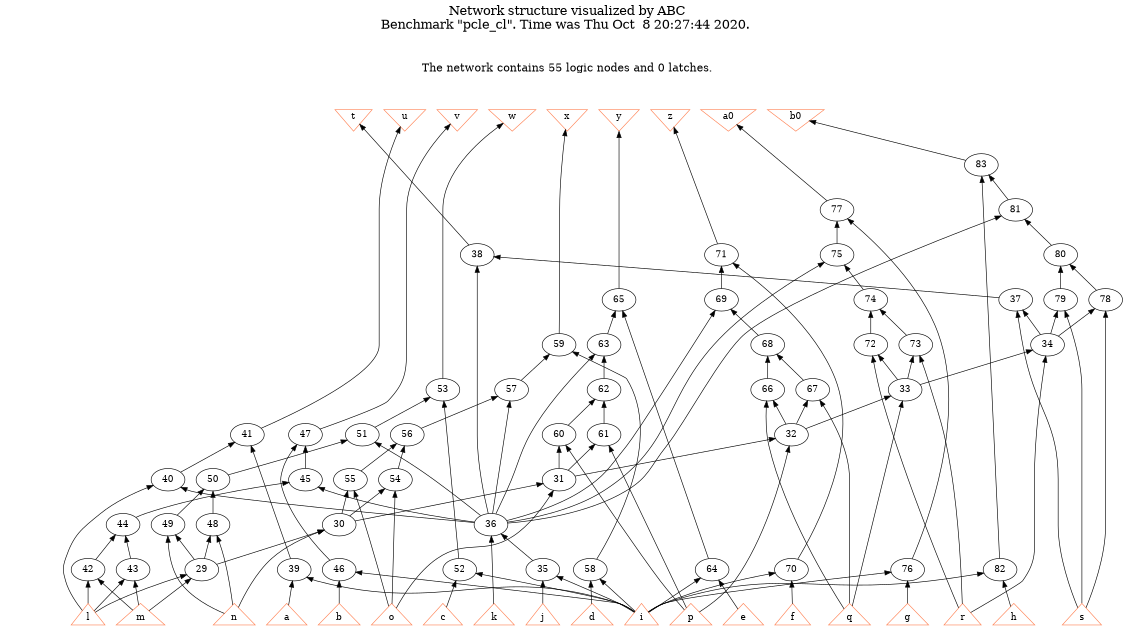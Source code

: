 # Network structure generated by ABC

digraph network {
size = "7.5,10";
center = true;
edge [dir = back];

{
  node [shape = plaintext];
  edge [style = invis];
  LevelTitle1 [label=""];
  LevelTitle2 [label=""];
  Level11 [label = ""];
  Level10 [label = ""];
  Level9 [label = ""];
  Level8 [label = ""];
  Level7 [label = ""];
  Level6 [label = ""];
  Level5 [label = ""];
  Level4 [label = ""];
  Level3 [label = ""];
  Level2 [label = ""];
  Level1 [label = ""];
  Level0 [label = ""];
  LevelTitle1 ->  LevelTitle2 ->  Level11 ->  Level10 ->  Level9 ->  Level8 ->  Level7 ->  Level6 ->  Level5 ->  Level4 ->  Level3 ->  Level2 ->  Level1 ->  Level0;
}

{
  rank = same;
  LevelTitle1;
  title1 [shape=plaintext,
          fontsize=20,
          fontname = "Times-Roman",
          label="Network structure visualized by ABC\nBenchmark \"pcle_cl\". Time was Thu Oct  8 20:27:44 2020. "
         ];
}

{
  rank = same;
  LevelTitle2;
  title2 [shape=plaintext,
          fontsize=18,
          fontname = "Times-Roman",
          label="The network contains 55 logic nodes and 0 latches.\n"
         ];
}

{
  rank = same;
  Level11;
  Node20 [label = "t", shape = invtriangle, color = coral, fillcolor = coral];
  Node21 [label = "u", shape = invtriangle, color = coral, fillcolor = coral];
  Node22 [label = "v", shape = invtriangle, color = coral, fillcolor = coral];
  Node23 [label = "w", shape = invtriangle, color = coral, fillcolor = coral];
  Node24 [label = "x", shape = invtriangle, color = coral, fillcolor = coral];
  Node25 [label = "y", shape = invtriangle, color = coral, fillcolor = coral];
  Node26 [label = "z", shape = invtriangle, color = coral, fillcolor = coral];
  Node27 [label = "a0", shape = invtriangle, color = coral, fillcolor = coral];
  Node28 [label = "b0", shape = invtriangle, color = coral, fillcolor = coral];
}

{
  rank = same;
  Level10;
  Node83 [label = "83\n", shape = ellipse];
}

{
  rank = same;
  Level9;
  Node77 [label = "77\n", shape = ellipse];
  Node81 [label = "81\n", shape = ellipse];
}

{
  rank = same;
  Level8;
  Node38 [label = "38\n", shape = ellipse];
  Node71 [label = "71\n", shape = ellipse];
  Node75 [label = "75\n", shape = ellipse];
  Node80 [label = "80\n", shape = ellipse];
}

{
  rank = same;
  Level7;
  Node37 [label = "37\n", shape = ellipse];
  Node65 [label = "65\n", shape = ellipse];
  Node69 [label = "69\n", shape = ellipse];
  Node74 [label = "74\n", shape = ellipse];
  Node78 [label = "78\n", shape = ellipse];
  Node79 [label = "79\n", shape = ellipse];
}

{
  rank = same;
  Level6;
  Node34 [label = "34\n", shape = ellipse];
  Node59 [label = "59\n", shape = ellipse];
  Node63 [label = "63\n", shape = ellipse];
  Node68 [label = "68\n", shape = ellipse];
  Node72 [label = "72\n", shape = ellipse];
  Node73 [label = "73\n", shape = ellipse];
}

{
  rank = same;
  Level5;
  Node33 [label = "33\n", shape = ellipse];
  Node53 [label = "53\n", shape = ellipse];
  Node57 [label = "57\n", shape = ellipse];
  Node62 [label = "62\n", shape = ellipse];
  Node66 [label = "66\n", shape = ellipse];
  Node67 [label = "67\n", shape = ellipse];
}

{
  rank = same;
  Level4;
  Node32 [label = "32\n", shape = ellipse];
  Node41 [label = "41\n", shape = ellipse];
  Node47 [label = "47\n", shape = ellipse];
  Node51 [label = "51\n", shape = ellipse];
  Node56 [label = "56\n", shape = ellipse];
  Node60 [label = "60\n", shape = ellipse];
  Node61 [label = "61\n", shape = ellipse];
}

{
  rank = same;
  Level3;
  Node31 [label = "31\n", shape = ellipse];
  Node40 [label = "40\n", shape = ellipse];
  Node45 [label = "45\n", shape = ellipse];
  Node50 [label = "50\n", shape = ellipse];
  Node54 [label = "54\n", shape = ellipse];
  Node55 [label = "55\n", shape = ellipse];
}

{
  rank = same;
  Level2;
  Node30 [label = "30\n", shape = ellipse];
  Node36 [label = "36\n", shape = ellipse];
  Node44 [label = "44\n", shape = ellipse];
  Node48 [label = "48\n", shape = ellipse];
  Node49 [label = "49\n", shape = ellipse];
}

{
  rank = same;
  Level1;
  Node29 [label = "29\n", shape = ellipse];
  Node35 [label = "35\n", shape = ellipse];
  Node39 [label = "39\n", shape = ellipse];
  Node42 [label = "42\n", shape = ellipse];
  Node43 [label = "43\n", shape = ellipse];
  Node46 [label = "46\n", shape = ellipse];
  Node52 [label = "52\n", shape = ellipse];
  Node58 [label = "58\n", shape = ellipse];
  Node64 [label = "64\n", shape = ellipse];
  Node70 [label = "70\n", shape = ellipse];
  Node76 [label = "76\n", shape = ellipse];
  Node82 [label = "82\n", shape = ellipse];
}

{
  rank = same;
  Level0;
  Node1 [label = "a", shape = triangle, color = coral, fillcolor = coral];
  Node2 [label = "b", shape = triangle, color = coral, fillcolor = coral];
  Node3 [label = "c", shape = triangle, color = coral, fillcolor = coral];
  Node4 [label = "d", shape = triangle, color = coral, fillcolor = coral];
  Node5 [label = "e", shape = triangle, color = coral, fillcolor = coral];
  Node6 [label = "f", shape = triangle, color = coral, fillcolor = coral];
  Node7 [label = "g", shape = triangle, color = coral, fillcolor = coral];
  Node8 [label = "h", shape = triangle, color = coral, fillcolor = coral];
  Node9 [label = "i", shape = triangle, color = coral, fillcolor = coral];
  Node10 [label = "j", shape = triangle, color = coral, fillcolor = coral];
  Node11 [label = "k", shape = triangle, color = coral, fillcolor = coral];
  Node12 [label = "l", shape = triangle, color = coral, fillcolor = coral];
  Node13 [label = "m", shape = triangle, color = coral, fillcolor = coral];
  Node14 [label = "n", shape = triangle, color = coral, fillcolor = coral];
  Node15 [label = "o", shape = triangle, color = coral, fillcolor = coral];
  Node16 [label = "p", shape = triangle, color = coral, fillcolor = coral];
  Node17 [label = "q", shape = triangle, color = coral, fillcolor = coral];
  Node18 [label = "r", shape = triangle, color = coral, fillcolor = coral];
  Node19 [label = "s", shape = triangle, color = coral, fillcolor = coral];
}

title1 -> title2 [style = invis];
title2 -> Node20 [style = invis];
title2 -> Node21 [style = invis];
title2 -> Node22 [style = invis];
title2 -> Node23 [style = invis];
title2 -> Node24 [style = invis];
title2 -> Node25 [style = invis];
title2 -> Node26 [style = invis];
title2 -> Node27 [style = invis];
title2 -> Node28 [style = invis];
Node20 -> Node21 [style = invis];
Node21 -> Node22 [style = invis];
Node22 -> Node23 [style = invis];
Node23 -> Node24 [style = invis];
Node24 -> Node25 [style = invis];
Node25 -> Node26 [style = invis];
Node26 -> Node27 [style = invis];
Node27 -> Node28 [style = invis];
Node20 -> Node38 [style = solid];
Node21 -> Node41 [style = solid];
Node22 -> Node47 [style = solid];
Node23 -> Node53 [style = solid];
Node24 -> Node59 [style = solid];
Node25 -> Node65 [style = solid];
Node26 -> Node71 [style = solid];
Node27 -> Node77 [style = solid];
Node28 -> Node83 [style = solid];
Node29 -> Node12 [style = solid];
Node29 -> Node13 [style = solid];
Node30 -> Node14 [style = solid];
Node30 -> Node29 [style = solid];
Node31 -> Node15 [style = solid];
Node31 -> Node30 [style = solid];
Node32 -> Node16 [style = solid];
Node32 -> Node31 [style = solid];
Node33 -> Node17 [style = solid];
Node33 -> Node32 [style = solid];
Node34 -> Node18 [style = solid];
Node34 -> Node33 [style = solid];
Node35 -> Node9 [style = solid];
Node35 -> Node10 [style = solid];
Node36 -> Node11 [style = solid];
Node36 -> Node35 [style = solid];
Node37 -> Node19 [style = solid];
Node37 -> Node34 [style = solid];
Node38 -> Node36 [style = solid];
Node38 -> Node37 [style = solid];
Node39 -> Node1 [style = solid];
Node39 -> Node9 [style = solid];
Node40 -> Node12 [style = solid];
Node40 -> Node36 [style = solid];
Node41 -> Node39 [style = solid];
Node41 -> Node40 [style = solid];
Node42 -> Node12 [style = solid];
Node42 -> Node13 [style = solid];
Node43 -> Node12 [style = solid];
Node43 -> Node13 [style = solid];
Node44 -> Node42 [style = solid];
Node44 -> Node43 [style = solid];
Node45 -> Node36 [style = solid];
Node45 -> Node44 [style = solid];
Node46 -> Node2 [style = solid];
Node46 -> Node9 [style = solid];
Node47 -> Node45 [style = solid];
Node47 -> Node46 [style = solid];
Node48 -> Node14 [style = solid];
Node48 -> Node29 [style = solid];
Node49 -> Node14 [style = solid];
Node49 -> Node29 [style = solid];
Node50 -> Node48 [style = solid];
Node50 -> Node49 [style = solid];
Node51 -> Node36 [style = solid];
Node51 -> Node50 [style = solid];
Node52 -> Node3 [style = solid];
Node52 -> Node9 [style = solid];
Node53 -> Node51 [style = solid];
Node53 -> Node52 [style = solid];
Node54 -> Node15 [style = solid];
Node54 -> Node30 [style = solid];
Node55 -> Node15 [style = solid];
Node55 -> Node30 [style = solid];
Node56 -> Node54 [style = solid];
Node56 -> Node55 [style = solid];
Node57 -> Node36 [style = solid];
Node57 -> Node56 [style = solid];
Node58 -> Node4 [style = solid];
Node58 -> Node9 [style = solid];
Node59 -> Node57 [style = solid];
Node59 -> Node58 [style = solid];
Node60 -> Node16 [style = solid];
Node60 -> Node31 [style = solid];
Node61 -> Node16 [style = solid];
Node61 -> Node31 [style = solid];
Node62 -> Node60 [style = solid];
Node62 -> Node61 [style = solid];
Node63 -> Node36 [style = solid];
Node63 -> Node62 [style = solid];
Node64 -> Node5 [style = solid];
Node64 -> Node9 [style = solid];
Node65 -> Node63 [style = solid];
Node65 -> Node64 [style = solid];
Node66 -> Node17 [style = solid];
Node66 -> Node32 [style = solid];
Node67 -> Node17 [style = solid];
Node67 -> Node32 [style = solid];
Node68 -> Node66 [style = solid];
Node68 -> Node67 [style = solid];
Node69 -> Node36 [style = solid];
Node69 -> Node68 [style = solid];
Node70 -> Node6 [style = solid];
Node70 -> Node9 [style = solid];
Node71 -> Node69 [style = solid];
Node71 -> Node70 [style = solid];
Node72 -> Node18 [style = solid];
Node72 -> Node33 [style = solid];
Node73 -> Node18 [style = solid];
Node73 -> Node33 [style = solid];
Node74 -> Node72 [style = solid];
Node74 -> Node73 [style = solid];
Node75 -> Node36 [style = solid];
Node75 -> Node74 [style = solid];
Node76 -> Node7 [style = solid];
Node76 -> Node9 [style = solid];
Node77 -> Node75 [style = solid];
Node77 -> Node76 [style = solid];
Node78 -> Node19 [style = solid];
Node78 -> Node34 [style = solid];
Node79 -> Node19 [style = solid];
Node79 -> Node34 [style = solid];
Node80 -> Node78 [style = solid];
Node80 -> Node79 [style = solid];
Node81 -> Node36 [style = solid];
Node81 -> Node80 [style = solid];
Node82 -> Node8 [style = solid];
Node82 -> Node9 [style = solid];
Node83 -> Node81 [style = solid];
Node83 -> Node82 [style = solid];
}

